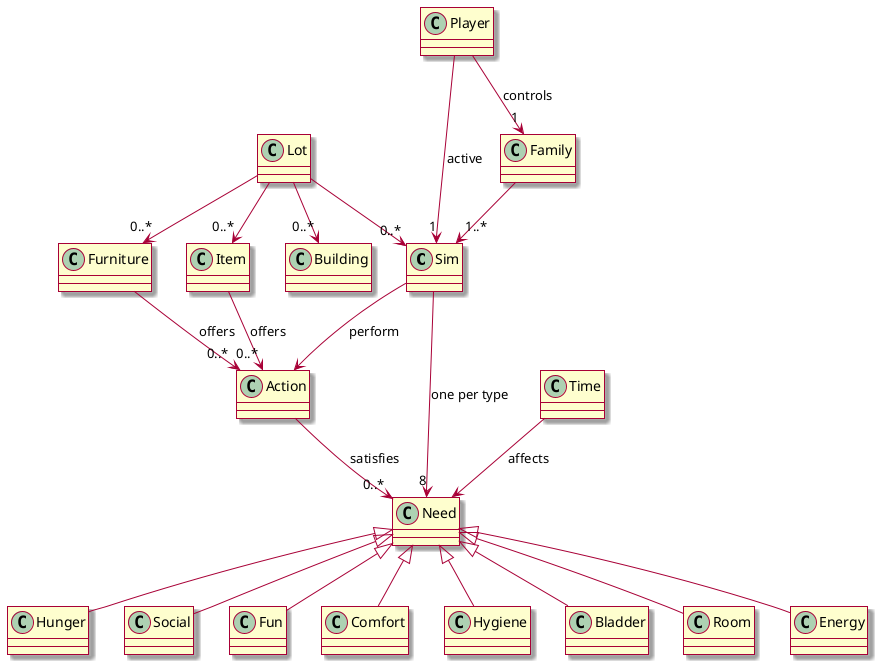 ﻿﻿@startuml "Domain"
skin rose

Sim --> "8" Need : one per type
Need <|-- Hunger
Need <|-- Social
Need <|-- Fun
Need <|-- Comfort
Need <|-- Hygiene
Need <|-- Bladder
Need <|-- Room
Need <|-- Energy

Action --> "0..*" Need : satisfies
Time --> Need : affects
Sim --> Action : perform

Lot --> "0..*" Sim
Lot --> "0..*" Building
Lot --> "0..*" Furniture
Lot --> "0..*" Item

Family --> "1..*" Sim

Player --> "1" Family : controls
Player --> "1" Sim : active

Furniture --> "0..*" Action : offers
Item --> "0..*" Action : offers

@enduml